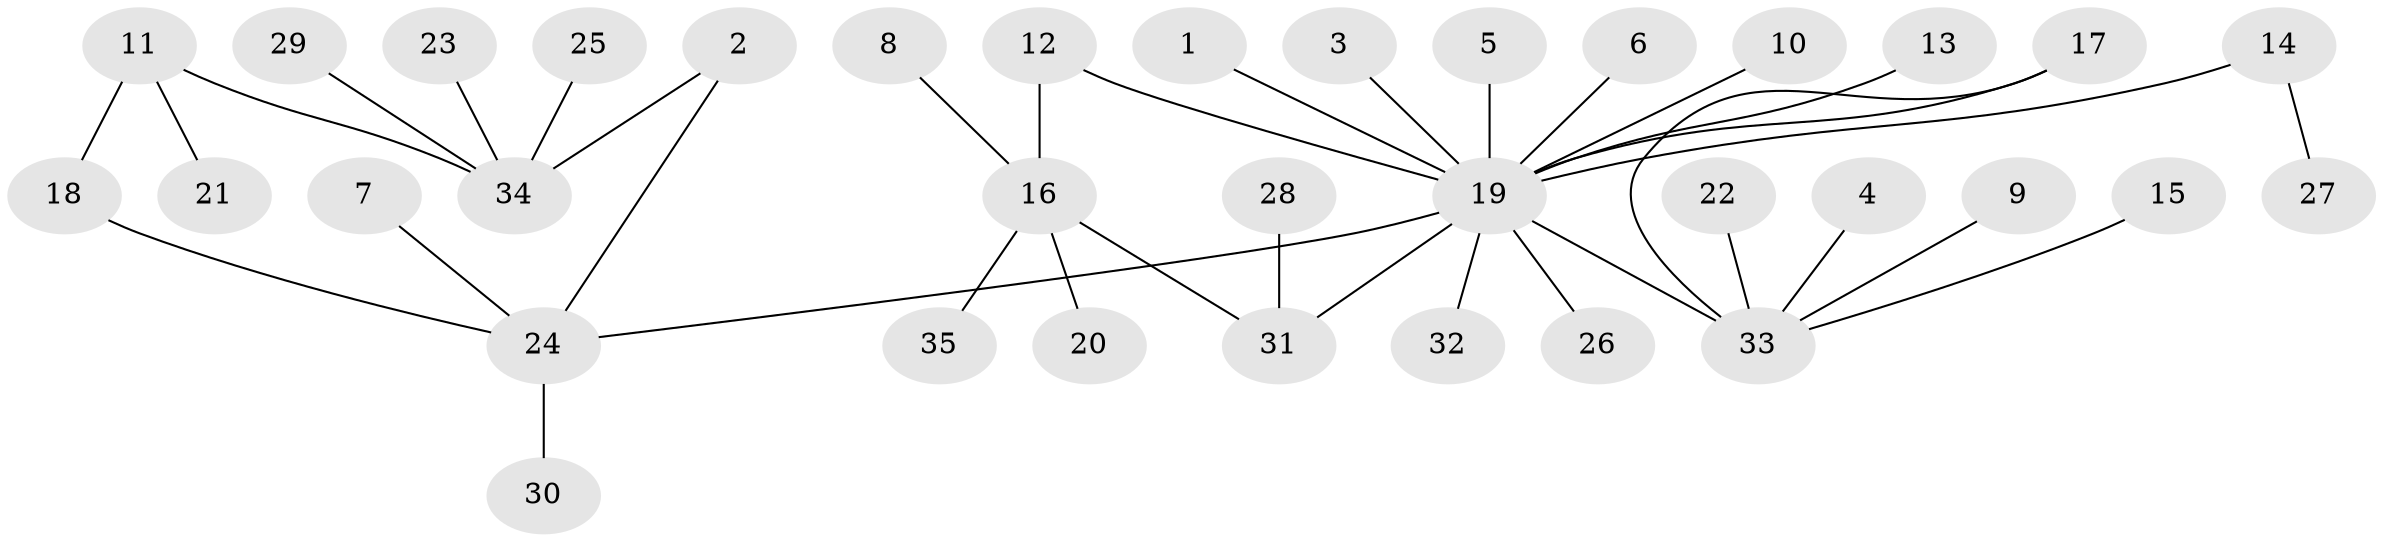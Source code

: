 // original degree distribution, {17: 0.017241379310344827, 2: 0.2413793103448276, 8: 0.034482758620689655, 1: 0.5862068965517241, 5: 0.017241379310344827, 3: 0.05172413793103448, 7: 0.017241379310344827, 6: 0.017241379310344827, 4: 0.017241379310344827}
// Generated by graph-tools (version 1.1) at 2025/36/03/04/25 23:36:44]
// undirected, 35 vertices, 37 edges
graph export_dot {
  node [color=gray90,style=filled];
  1;
  2;
  3;
  4;
  5;
  6;
  7;
  8;
  9;
  10;
  11;
  12;
  13;
  14;
  15;
  16;
  17;
  18;
  19;
  20;
  21;
  22;
  23;
  24;
  25;
  26;
  27;
  28;
  29;
  30;
  31;
  32;
  33;
  34;
  35;
  1 -- 19 [weight=1.0];
  2 -- 24 [weight=1.0];
  2 -- 34 [weight=1.0];
  3 -- 19 [weight=1.0];
  4 -- 33 [weight=1.0];
  5 -- 19 [weight=1.0];
  6 -- 19 [weight=1.0];
  7 -- 24 [weight=1.0];
  8 -- 16 [weight=1.0];
  9 -- 33 [weight=1.0];
  10 -- 19 [weight=1.0];
  11 -- 18 [weight=1.0];
  11 -- 21 [weight=1.0];
  11 -- 34 [weight=2.0];
  12 -- 16 [weight=1.0];
  12 -- 19 [weight=1.0];
  13 -- 19 [weight=1.0];
  14 -- 19 [weight=1.0];
  14 -- 27 [weight=1.0];
  15 -- 33 [weight=1.0];
  16 -- 20 [weight=1.0];
  16 -- 31 [weight=1.0];
  16 -- 35 [weight=1.0];
  17 -- 19 [weight=1.0];
  17 -- 33 [weight=1.0];
  18 -- 24 [weight=1.0];
  19 -- 24 [weight=1.0];
  19 -- 26 [weight=1.0];
  19 -- 31 [weight=1.0];
  19 -- 32 [weight=1.0];
  19 -- 33 [weight=1.0];
  22 -- 33 [weight=1.0];
  23 -- 34 [weight=1.0];
  24 -- 30 [weight=1.0];
  25 -- 34 [weight=1.0];
  28 -- 31 [weight=1.0];
  29 -- 34 [weight=1.0];
}
